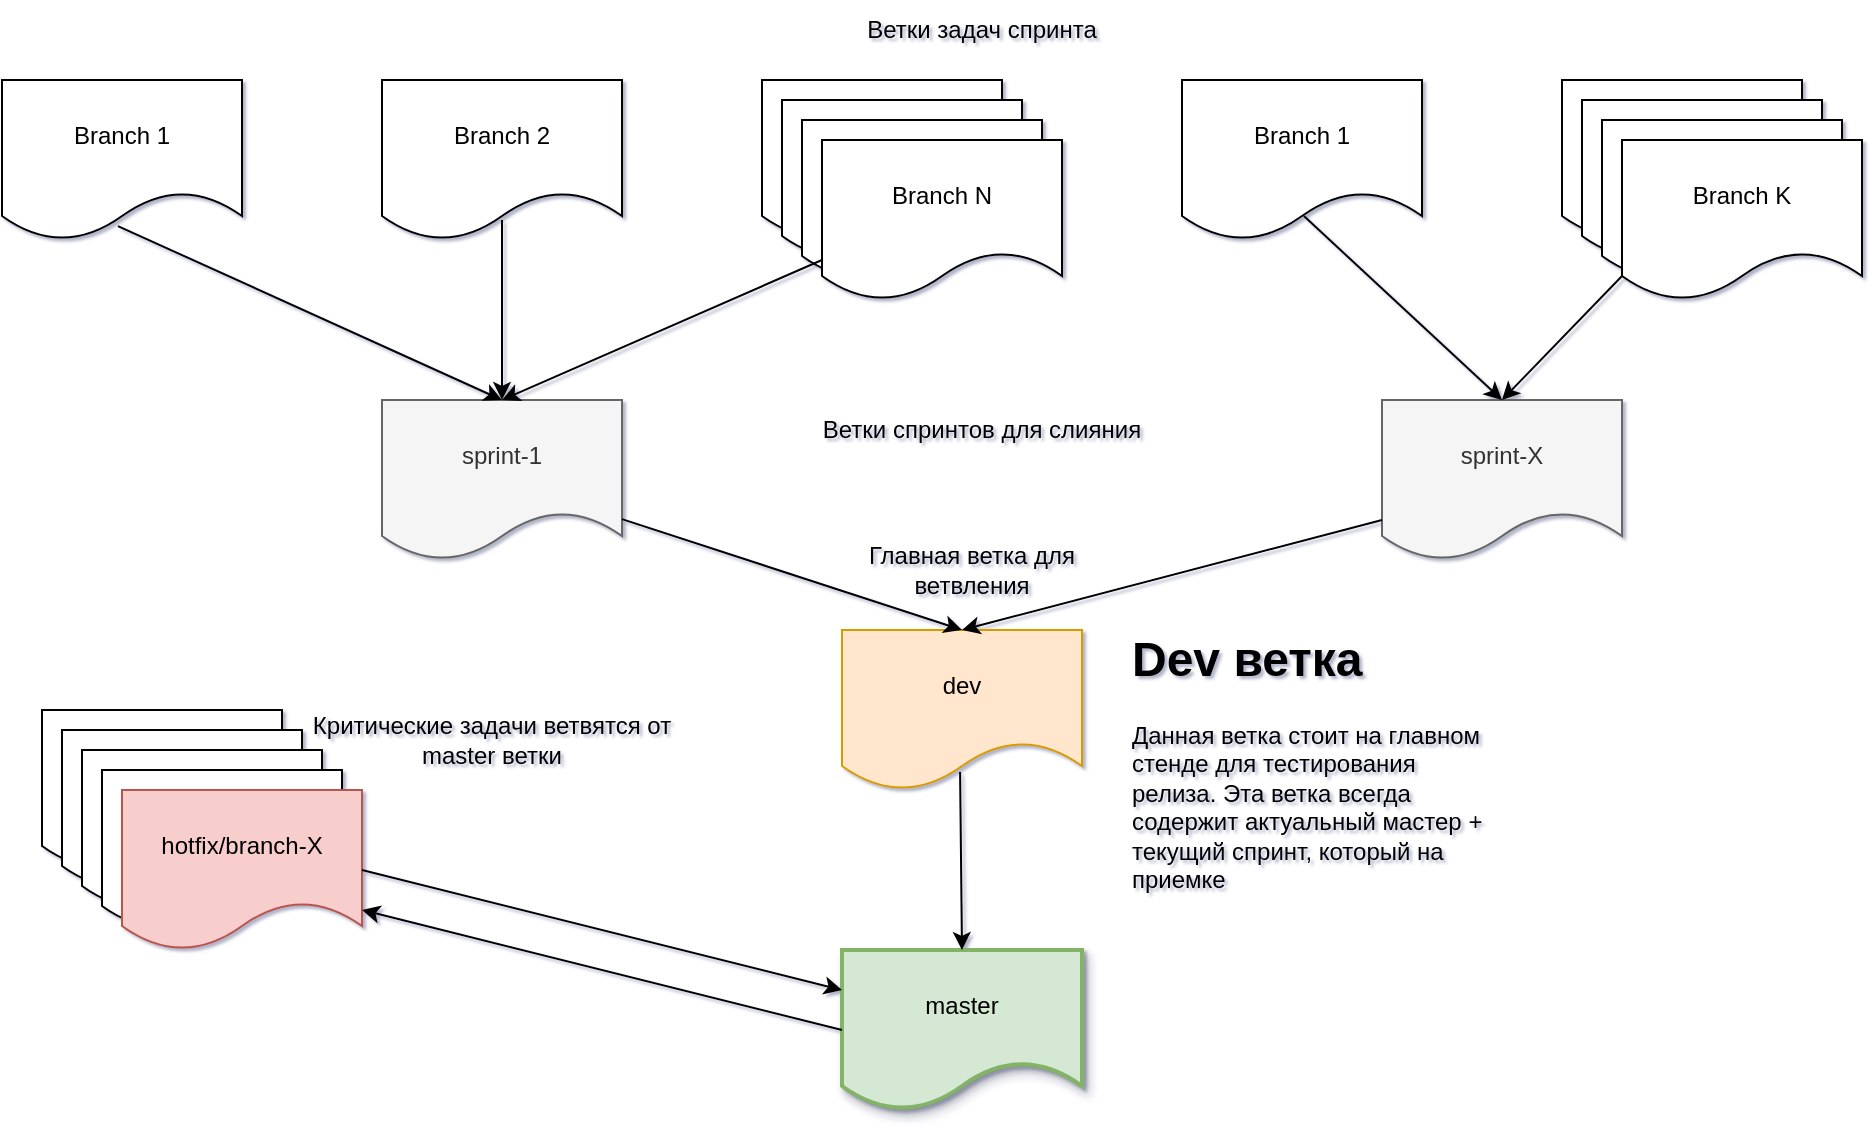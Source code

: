 <mxfile version="16.5.3" type="github">
  <diagram name="Page-1" id="edf60f1a-56cd-e834-aa8a-f176f3a09ee4">
    <mxGraphModel dx="906" dy="531" grid="1" gridSize="10" guides="1" tooltips="1" connect="1" arrows="1" fold="1" page="1" pageScale="1" pageWidth="1100" pageHeight="850" background="none" math="0" shadow="1">
      <root>
        <mxCell id="0" />
        <mxCell id="1" parent="0" />
        <mxCell id="zzRFt7y8Lg2_YDjcbfGq-1" value="Branch 1" style="shape=document;whiteSpace=wrap;html=1;boundedLbl=1;" vertex="1" parent="1">
          <mxGeometry x="90" y="70" width="120" height="80" as="geometry" />
        </mxCell>
        <mxCell id="zzRFt7y8Lg2_YDjcbfGq-2" value="Branch 2" style="shape=document;whiteSpace=wrap;html=1;boundedLbl=1;" vertex="1" parent="1">
          <mxGeometry x="280" y="70" width="120" height="80" as="geometry" />
        </mxCell>
        <mxCell id="zzRFt7y8Lg2_YDjcbfGq-3" value="Branch N" style="shape=document;whiteSpace=wrap;html=1;boundedLbl=1;" vertex="1" parent="1">
          <mxGeometry x="470" y="70" width="120" height="80" as="geometry" />
        </mxCell>
        <mxCell id="zzRFt7y8Lg2_YDjcbfGq-4" value="Branch 1" style="shape=document;whiteSpace=wrap;html=1;boundedLbl=1;" vertex="1" parent="1">
          <mxGeometry x="680" y="70" width="120" height="80" as="geometry" />
        </mxCell>
        <mxCell id="zzRFt7y8Lg2_YDjcbfGq-5" value="Branch K" style="shape=document;whiteSpace=wrap;html=1;boundedLbl=1;" vertex="1" parent="1">
          <mxGeometry x="870" y="70" width="120" height="80" as="geometry" />
        </mxCell>
        <mxCell id="zzRFt7y8Lg2_YDjcbfGq-7" value="sprint-1" style="shape=document;whiteSpace=wrap;html=1;boundedLbl=1;fillColor=#f5f5f5;fontColor=#333333;strokeColor=#666666;" vertex="1" parent="1">
          <mxGeometry x="280" y="230" width="120" height="80" as="geometry" />
        </mxCell>
        <mxCell id="zzRFt7y8Lg2_YDjcbfGq-8" value="sprint-X" style="shape=document;whiteSpace=wrap;html=1;boundedLbl=1;fillColor=#f5f5f5;fontColor=#333333;strokeColor=#666666;" vertex="1" parent="1">
          <mxGeometry x="780" y="230" width="120" height="80" as="geometry" />
        </mxCell>
        <mxCell id="zzRFt7y8Lg2_YDjcbfGq-9" value="dev" style="shape=document;whiteSpace=wrap;html=1;boundedLbl=1;fillColor=#ffe6cc;strokeColor=#d79b00;" vertex="1" parent="1">
          <mxGeometry x="510" y="345" width="120" height="80" as="geometry" />
        </mxCell>
        <mxCell id="zzRFt7y8Lg2_YDjcbfGq-10" value="master" style="shape=document;whiteSpace=wrap;html=1;boundedLbl=1;fillColor=#d5e8d4;strokeColor=#82b366;gradientColor=none;strokeWidth=2;shadow=1;sketch=0;" vertex="1" parent="1">
          <mxGeometry x="510" y="505" width="120" height="80" as="geometry" />
        </mxCell>
        <mxCell id="zzRFt7y8Lg2_YDjcbfGq-11" value="hotfix/branch-X" style="shape=document;whiteSpace=wrap;html=1;boundedLbl=1;" vertex="1" parent="1">
          <mxGeometry x="110" y="385" width="120" height="80" as="geometry" />
        </mxCell>
        <mxCell id="zzRFt7y8Lg2_YDjcbfGq-12" value="hotfix/branch-X" style="shape=document;whiteSpace=wrap;html=1;boundedLbl=1;" vertex="1" parent="1">
          <mxGeometry x="120" y="395" width="120" height="80" as="geometry" />
        </mxCell>
        <mxCell id="zzRFt7y8Lg2_YDjcbfGq-13" value="hotfix/branch-X" style="shape=document;whiteSpace=wrap;html=1;boundedLbl=1;" vertex="1" parent="1">
          <mxGeometry x="130" y="405" width="120" height="80" as="geometry" />
        </mxCell>
        <mxCell id="zzRFt7y8Lg2_YDjcbfGq-14" value="hotfix/branch-X" style="shape=document;whiteSpace=wrap;html=1;boundedLbl=1;" vertex="1" parent="1">
          <mxGeometry x="140" y="415" width="120" height="80" as="geometry" />
        </mxCell>
        <mxCell id="zzRFt7y8Lg2_YDjcbfGq-15" value="hotfix/branch-X" style="shape=document;whiteSpace=wrap;html=1;boundedLbl=1;fillColor=#f8cecc;strokeColor=#b85450;" vertex="1" parent="1">
          <mxGeometry x="150" y="425" width="120" height="80" as="geometry" />
        </mxCell>
        <mxCell id="zzRFt7y8Lg2_YDjcbfGq-16" value="Branch N" style="shape=document;whiteSpace=wrap;html=1;boundedLbl=1;" vertex="1" parent="1">
          <mxGeometry x="480" y="80" width="120" height="80" as="geometry" />
        </mxCell>
        <mxCell id="zzRFt7y8Lg2_YDjcbfGq-17" value="Branch N" style="shape=document;whiteSpace=wrap;html=1;boundedLbl=1;" vertex="1" parent="1">
          <mxGeometry x="490" y="90" width="120" height="80" as="geometry" />
        </mxCell>
        <mxCell id="zzRFt7y8Lg2_YDjcbfGq-18" value="Branch N" style="shape=document;whiteSpace=wrap;html=1;boundedLbl=1;" vertex="1" parent="1">
          <mxGeometry x="500" y="100" width="120" height="80" as="geometry" />
        </mxCell>
        <mxCell id="zzRFt7y8Lg2_YDjcbfGq-19" value="Branch K" style="shape=document;whiteSpace=wrap;html=1;boundedLbl=1;" vertex="1" parent="1">
          <mxGeometry x="880" y="80" width="120" height="80" as="geometry" />
        </mxCell>
        <mxCell id="zzRFt7y8Lg2_YDjcbfGq-20" value="Branch K" style="shape=document;whiteSpace=wrap;html=1;boundedLbl=1;" vertex="1" parent="1">
          <mxGeometry x="890" y="90" width="120" height="80" as="geometry" />
        </mxCell>
        <mxCell id="zzRFt7y8Lg2_YDjcbfGq-21" value="Branch K" style="shape=document;whiteSpace=wrap;html=1;boundedLbl=1;" vertex="1" parent="1">
          <mxGeometry x="900" y="100" width="120" height="80" as="geometry" />
        </mxCell>
        <mxCell id="zzRFt7y8Lg2_YDjcbfGq-22" value="" style="endArrow=classic;html=1;rounded=0;exitX=0.483;exitY=0.913;exitDx=0;exitDy=0;exitPerimeter=0;entryX=0.5;entryY=0;entryDx=0;entryDy=0;" edge="1" parent="1" source="zzRFt7y8Lg2_YDjcbfGq-1" target="zzRFt7y8Lg2_YDjcbfGq-7">
          <mxGeometry width="50" height="50" relative="1" as="geometry">
            <mxPoint x="145" y="240" as="sourcePoint" />
            <mxPoint x="195" y="190" as="targetPoint" />
          </mxGeometry>
        </mxCell>
        <mxCell id="zzRFt7y8Lg2_YDjcbfGq-23" value="" style="endArrow=classic;html=1;rounded=0;exitX=0.5;exitY=0.875;exitDx=0;exitDy=0;exitPerimeter=0;" edge="1" parent="1" source="zzRFt7y8Lg2_YDjcbfGq-2">
          <mxGeometry width="50" height="50" relative="1" as="geometry">
            <mxPoint x="530" y="360" as="sourcePoint" />
            <mxPoint x="340" y="230" as="targetPoint" />
          </mxGeometry>
        </mxCell>
        <mxCell id="zzRFt7y8Lg2_YDjcbfGq-25" value="" style="endArrow=classic;html=1;rounded=0;exitX=0;exitY=0.75;exitDx=0;exitDy=0;entryX=0.5;entryY=0;entryDx=0;entryDy=0;" edge="1" parent="1" source="zzRFt7y8Lg2_YDjcbfGq-18" target="zzRFt7y8Lg2_YDjcbfGq-7">
          <mxGeometry width="50" height="50" relative="1" as="geometry">
            <mxPoint x="530" y="360" as="sourcePoint" />
            <mxPoint x="580" y="310" as="targetPoint" />
          </mxGeometry>
        </mxCell>
        <mxCell id="zzRFt7y8Lg2_YDjcbfGq-26" value="" style="endArrow=classic;html=1;rounded=0;entryX=0.5;entryY=0;entryDx=0;entryDy=0;exitX=0.508;exitY=0.85;exitDx=0;exitDy=0;exitPerimeter=0;" edge="1" parent="1" source="zzRFt7y8Lg2_YDjcbfGq-4" target="zzRFt7y8Lg2_YDjcbfGq-8">
          <mxGeometry width="50" height="50" relative="1" as="geometry">
            <mxPoint x="730" y="160" as="sourcePoint" />
            <mxPoint x="580" y="310" as="targetPoint" />
          </mxGeometry>
        </mxCell>
        <mxCell id="zzRFt7y8Lg2_YDjcbfGq-27" value="" style="endArrow=classic;html=1;rounded=0;exitX=0;exitY=0.85;exitDx=0;exitDy=0;exitPerimeter=0;" edge="1" parent="1" source="zzRFt7y8Lg2_YDjcbfGq-21">
          <mxGeometry width="50" height="50" relative="1" as="geometry">
            <mxPoint x="974" y="190" as="sourcePoint" />
            <mxPoint x="840" y="230" as="targetPoint" />
          </mxGeometry>
        </mxCell>
        <mxCell id="zzRFt7y8Lg2_YDjcbfGq-28" value="" style="endArrow=classic;html=1;rounded=0;entryX=0.5;entryY=0;entryDx=0;entryDy=0;" edge="1" parent="1" source="zzRFt7y8Lg2_YDjcbfGq-7" target="zzRFt7y8Lg2_YDjcbfGq-9">
          <mxGeometry width="50" height="50" relative="1" as="geometry">
            <mxPoint x="620" y="360" as="sourcePoint" />
            <mxPoint x="670" y="310" as="targetPoint" />
          </mxGeometry>
        </mxCell>
        <mxCell id="zzRFt7y8Lg2_YDjcbfGq-29" value="" style="endArrow=classic;html=1;rounded=0;exitX=0;exitY=0.75;exitDx=0;exitDy=0;entryX=0.5;entryY=0;entryDx=0;entryDy=0;" edge="1" parent="1" source="zzRFt7y8Lg2_YDjcbfGq-8" target="zzRFt7y8Lg2_YDjcbfGq-9">
          <mxGeometry width="50" height="50" relative="1" as="geometry">
            <mxPoint x="620" y="360" as="sourcePoint" />
            <mxPoint x="670" y="310" as="targetPoint" />
          </mxGeometry>
        </mxCell>
        <mxCell id="zzRFt7y8Lg2_YDjcbfGq-30" value="" style="endArrow=classic;html=1;rounded=0;entryX=0.5;entryY=0;entryDx=0;entryDy=0;exitX=0.492;exitY=0.888;exitDx=0;exitDy=0;exitPerimeter=0;" edge="1" parent="1" source="zzRFt7y8Lg2_YDjcbfGq-9" target="zzRFt7y8Lg2_YDjcbfGq-10">
          <mxGeometry width="50" height="50" relative="1" as="geometry">
            <mxPoint x="640" y="470" as="sourcePoint" />
            <mxPoint x="670" y="490" as="targetPoint" />
          </mxGeometry>
        </mxCell>
        <mxCell id="zzRFt7y8Lg2_YDjcbfGq-31" value="" style="endArrow=classic;html=1;rounded=0;exitX=1;exitY=0.5;exitDx=0;exitDy=0;entryX=0;entryY=0.25;entryDx=0;entryDy=0;" edge="1" parent="1" source="zzRFt7y8Lg2_YDjcbfGq-15" target="zzRFt7y8Lg2_YDjcbfGq-10">
          <mxGeometry width="50" height="50" relative="1" as="geometry">
            <mxPoint x="620" y="540" as="sourcePoint" />
            <mxPoint x="670" y="490" as="targetPoint" />
          </mxGeometry>
        </mxCell>
        <mxCell id="zzRFt7y8Lg2_YDjcbfGq-32" value="Главная ветка для ветвления" style="text;html=1;strokeColor=none;fillColor=none;align=center;verticalAlign=middle;whiteSpace=wrap;rounded=0;" vertex="1" parent="1">
          <mxGeometry x="510" y="300" width="130" height="30" as="geometry" />
        </mxCell>
        <mxCell id="zzRFt7y8Lg2_YDjcbfGq-33" value="Ветки спринтов для слияния" style="text;html=1;strokeColor=none;fillColor=none;align=center;verticalAlign=middle;whiteSpace=wrap;rounded=0;" vertex="1" parent="1">
          <mxGeometry x="490" y="230" width="180" height="30" as="geometry" />
        </mxCell>
        <mxCell id="zzRFt7y8Lg2_YDjcbfGq-34" value="Ветки задач спринта" style="text;html=1;strokeColor=none;fillColor=none;align=center;verticalAlign=middle;whiteSpace=wrap;rounded=0;" vertex="1" parent="1">
          <mxGeometry x="515" y="30" width="130" height="30" as="geometry" />
        </mxCell>
        <mxCell id="zzRFt7y8Lg2_YDjcbfGq-35" value="Критические задачи ветвятся от master ветки" style="text;html=1;strokeColor=none;fillColor=none;align=center;verticalAlign=middle;whiteSpace=wrap;rounded=0;" vertex="1" parent="1">
          <mxGeometry x="240" y="385" width="190" height="30" as="geometry" />
        </mxCell>
        <mxCell id="zzRFt7y8Lg2_YDjcbfGq-36" value="&lt;h1&gt;Dev ветка&lt;/h1&gt;&lt;p&gt;Данная ветка стоит на главном стенде для тестирования релиза. Эта ветка всегда содержит актуальный мастер + текущий спринт, который на приемке&lt;/p&gt;" style="text;html=1;strokeColor=none;fillColor=none;spacing=5;spacingTop=-20;whiteSpace=wrap;overflow=hidden;rounded=0;shadow=1;sketch=0;" vertex="1" parent="1">
          <mxGeometry x="650" y="340" width="190" height="150" as="geometry" />
        </mxCell>
        <mxCell id="zzRFt7y8Lg2_YDjcbfGq-37" value="" style="endArrow=classic;html=1;rounded=0;exitX=0;exitY=0.5;exitDx=0;exitDy=0;entryX=1;entryY=0.75;entryDx=0;entryDy=0;" edge="1" parent="1" source="zzRFt7y8Lg2_YDjcbfGq-10" target="zzRFt7y8Lg2_YDjcbfGq-15">
          <mxGeometry width="50" height="50" relative="1" as="geometry">
            <mxPoint x="530" y="570" as="sourcePoint" />
            <mxPoint x="580" y="520" as="targetPoint" />
          </mxGeometry>
        </mxCell>
      </root>
    </mxGraphModel>
  </diagram>
</mxfile>
